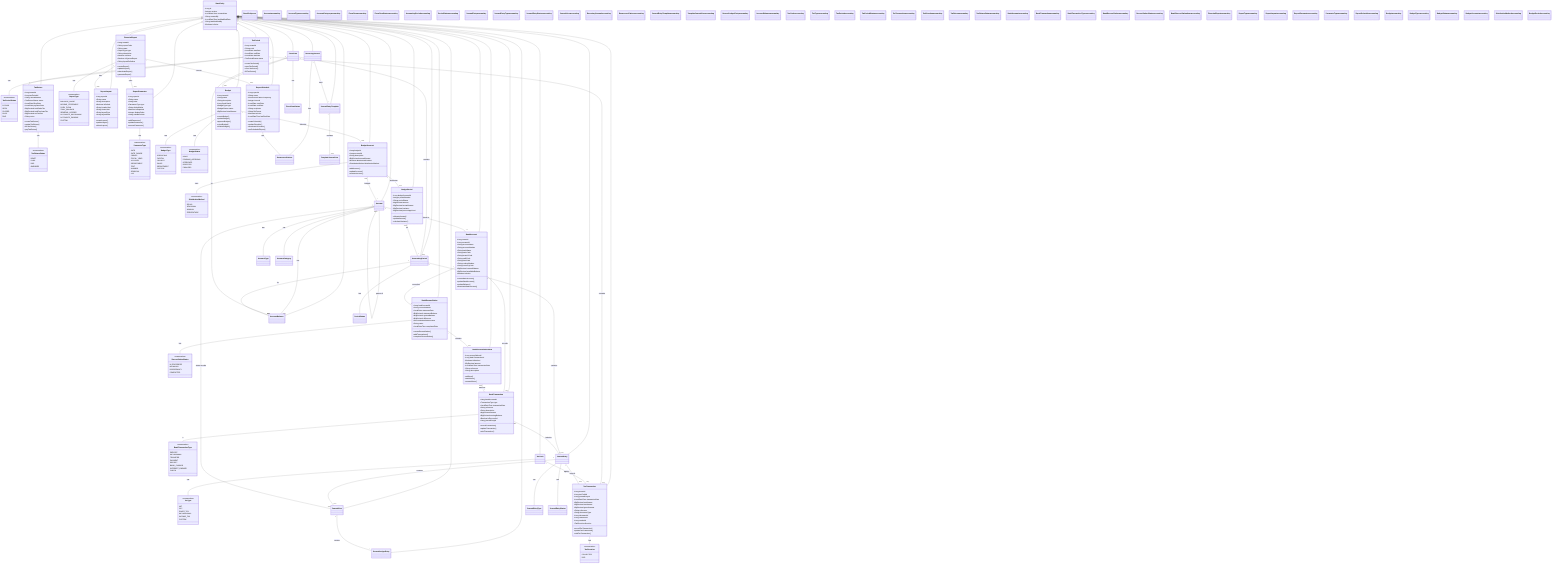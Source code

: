 classDiagram
    %% ======================
    %% Color Definitions
    %% ======================
    classDef core fill:#607D8B,stroke:#455A64,color:white
    classDef accounting fill:#2196F3,stroke:#1976D2,color:white
    
    %% ======================
    %% Parent Class
    %% ======================
    class BaseEntity {
        +Long id
        +Integer version
        +LocalDateTime createdDate
        +String createdBy
        +LocalDateTime lastModifiedDate
        +String lastModifiedBy
        +Boolean isActive
    }
    
    %% ======================
    %% Tax Management (continued)
    %% ======================
    class TaxType {
        <<enumeration>>
        VAT
        GST
        SALES_TAX
        WITHHOLDING
        INCOME_TAX
        CUSTOM
    }
    
    class TaxPeriod {
        +Long tenantId
        +String code
        +LocalDate startDate
        +LocalDate endDate
        +LocalDate dueDate
        +TaxPeriodStatus status
        +createTaxPeriod()
        +openTaxPeriod()
        +closeTaxPeriod()
        +fillTaxReturn()
    }
    
    class TaxPeriodStatus {
        <<enumeration>>
        FUTURE
        OPEN
        CLOSED
        FILED
        PAID
    }
    
    class TaxTransaction {
        +Long tenantId
        +Long taxCodeId
        +Long journalEntryId
        +LocalDateTime transactionDate
        +BigDecimal netAmount
        +BigDecimal taxAmount
        +BigDecimal grossAmount
        +String reference
        +String documentType
        +Long documentId
        +Long customerId
        +Long vendorId
        +TaxDirection direction
        +recordTaxTransaction()
        +updateTaxTransaction()
        +voidTaxTransaction()
    }
    
    class TaxDirection {
        <<enumeration>>
        COLLECTED
        PAID
    }
    
    class TaxReturn {
        +Long tenantId
        +Long taxPeriodId
        +String returnNumber
        +TaxReturnStatus status
        +LocalDate filingDate
        +LocalDate paymentDate
        +BigDecimal totalSalesTax
        +BigDecimal totalPurchaseTax
        +BigDecimal netTaxDue
        +String notes
        +createTaxReturn()
        +updateTaxReturn()
        +fileTaxReturn()
        +payTaxReturn()
    }
    
    class TaxReturnStatus {
        <<enumeration>>
        DRAFT
        FILED
        PAID
        AMENDED
    }
    
    %% ======================
    %% Bank Accounts
    %% ======================
    class BankAccount {
        +Long tenantId
        +Long accountId
        +String accountName
        +String accountNumber
        +String bankName
        +String bankCode
        +String branchCode
        +String swiftCode
        +String ibanCode
        +String routingNumber
        +String currencyCode
        +BigDecimal currentBalance
        +BigDecimal availableBalance
        +Boolean isActive
        +createBankAccount()
        +updateBankAccount()
        +updateBalance()
        +deactivateBankAccount()
    }
    
    class BankTransaction {
        +Long bankAccountId
        +TransactionType type
        +LocalDateTime transactionDate
        +String reference
        +String description
        +BigDecimal amount
        +BigDecimal runningBalance
        +Boolean isReconciled
        +Long journalEntryId
        +recordTransaction()
        +updateTransaction()
        +voidTransaction()
    }
    
    class BankTransactionType {
        <<enumeration>>
        DEPOSIT
        WITHDRAWAL
        TRANSFER
        PAYMENT
        RECEIPT
        BANK_CHARGE
        INTEREST_EARNED
        CHECK
    }
    
    class BankReconciliation {
        +Long bankAccountId
        +String reconciliationId
        +LocalDate statementDate
        +BigDecimal statementBalance
        +BigDecimal systemBalance
        +BigDecimal difference
        +ReconciliationStatus status
        +String notes
        +LocalDateTime completedDate
        +createReconciliation()
        +addTransactions()
        +completeReconciliation()
    }
    
    class ReconciliationStatus {
        <<enumeration>>
        IN_PROGRESS
        BALANCED
        DISCREPANCY
        COMPLETED
    }
    
    class BankReconciliationItem {
        +Long reconciliationId
        +Long bankTransactionId
        +Boolean isMatched
        +BigDecimal amount
        +LocalDateTime transactionDate
        +String reference
        +String description
        +addItem()
        +matchItem()
        +unmatchItem()
    }
    
    %% ======================
    %% Financial Reporting
    %% ======================
    class FinancialReport {
        +Long tenantId
        +String reportCode
        +String name
        +ReportType type
        +String description
        +Boolean isActive
        +Boolean isSystemReport
        +String layoutDefinition
        +createReport()
        +updateReport()
        +deactivateReport()
        +generateReport()
    }
    
    class ReportType {
        <<enumeration>>
        BALANCE_SHEET
        INCOME_STATEMENT
        CASH_FLOW
        TRIAL_BALANCE
        GENERAL_LEDGER
        ACCOUNTS_RECEIVABLE
        ACCOUNTS_PAYABLE
        CUSTOM
    }
    
    class ReportLayout {
        +Long reportId
        +String name
        +String description
        +Boolean isDefault
        +String headerHtml
        +String footerHtml
        +String layoutType
        +String layoutData
        +createLayout()
        +updateLayout()
        +deleteLayout()
    }
    
    class ReportParameter {
        +Long reportId
        +String name
        +String label
        +ParameterType type
        +String defaultValue
        +Boolean isRequired
        +Integer displayOrder
        +String validationRule
        +addParameter()
        +updateParameter()
        +removeParameter()
    }
    
    class ParameterType {
        <<enumeration>>
        DATE
        DATE_RANGE
        PERIOD
        FISCAL_YEAR
        ACCOUNT
        DEPARTMENT
        TEXT
        NUMBER
        BOOLEAN
        LIST
    }
    
    class ReportSchedule {
        +Long reportId
        +String name
        +RecurrencePattern frequency
        +Integer interval
        +LocalDate startDate
        +LocalDate endDate
        +String recipients
        +String fileFormat
        +Boolean isActive
        +LocalDateTime lastRunDate
        +createSchedule()
        +updateSchedule()
        +deactivateSchedule()
        +runScheduledReport()
    }
    
    %% ======================
    %% Budgeting
    %% ======================
    class Budget {
        +Long tenantId
        +String name
        +String description
        +Long fiscalYearId
        +BudgetType type
        +BudgetStatus status
        +BigDecimal totalAmount
        +createBudget()
        +updateBudget()
        +approveBudget()
        +rejectBudget()
        +finalizeBudget()
    }
    
    class BudgetType {
        <<enumeration>>
        OPERATING
        CAPITAL
        PROJECT
        SALES
        DEPARTMENT
        CUSTOM
    }
    
    class BudgetStatus {
        <<enumeration>>
        DRAFT
        PENDING_APPROVAL
        APPROVED
        REJECTED
        FINALIZED
    }
    
    class BudgetAccount {
        +Long budgetId
        +Long accountId
        +String description
        +BigDecimal annualAmount
        +Boolean distributionEnabled
        +DistributionMethod distributionMethod
        +addAccount()
        +updateAccount()
        +removeAccount()
    }
    
    class DistributionMethod {
        <<enumeration>>
        EQUAL
        SEASONAL
        MANUAL
        PERCENTAGE
    }
    
    class BudgetPeriod {
        +Long budgetAccountId
        +Integer periodNumber
        +String periodName
        +BigDecimal amount
        +BigDecimal actualAmount
        +BigDecimal variance
        +BigDecimal percentageUsed
        +allocateAmount()
        +updateAmount()
        +calculateVariance()
    }
    
    %% ======================
    %% Class Relationships
    %% ======================
    BaseEntity <|-- Account
    BaseEntity <|-- FiscalYear
    BaseEntity <|-- AccountingPeriod
    BaseEntity <|-- JournalEntry
    BaseEntity <|-- JournalLine
    BaseEntity <|-- RecurringJournal
    BaseEntity <|-- JournalEntryTemplate
    BaseEntity <|-- GeneralLedgerEntry
    BaseEntity <|-- AccountBalance
    BaseEntity <|-- TaxCode
    BaseEntity <|-- TaxPeriod
    BaseEntity <|-- TaxTransaction
    BaseEntity <|-- TaxReturn
    BaseEntity <|-- BankAccount
    BaseEntity <|-- BankTransaction
    BaseEntity <|-- BankReconciliation
    BaseEntity <|-- BankReconciliationItem
    BaseEntity <|-- FinancialReport
    BaseEntity <|-- ReportLayout
    BaseEntity <|-- ReportParameter
    BaseEntity <|-- ReportSchedule
    BaseEntity <|-- Budget
    BaseEntity <|-- BudgetAccount
    BaseEntity <|-- BudgetPeriod
    
    Account -- AccountType : has
    Account -- AccountCategory : has
    FiscalYear -- FiscalYearStatus : has
    AccountingPeriod -- PeriodStatus : has
    JournalEntry -- JournalEntryType : has
    JournalEntry -- JournalEntryStatus : has
    RecurringJournal -- RecurrencePattern : has
    TaxCode -- TaxType : has
    TaxPeriod -- TaxPeriodStatus : has
    TaxTransaction -- TaxDirection : has
    TaxReturn -- TaxReturnStatus : has
    BankTransaction -- BankTransactionType : is
    BankReconciliation -- ReconciliationStatus : has
    FinancialReport -- ReportType : has
    ReportParameter -- ParameterType : has
    ReportSchedule -- RecurrencePattern : has
    Budget -- BudgetType : has
    Budget -- BudgetStatus : has
    BudgetAccount -- DistributionMethod : uses
    
    Account "1" -- "many" Account : parent-of
    FiscalYear "1" -- "many" AccountingPeriod : contains
    
    JournalEntry "1" -- "many" JournalLine : contains
    JournalLine "many" -- "1" Account : debits-credits
    AccountingPeriod "1" -- "many" JournalEntry : contains
    
    RecurringJournal "1" -- "1" JournalEntryTemplate : uses
    JournalEntryTemplate "1" -- "many" TemplateJournalLine : contains
    
    JournalLine "1" -- "1" GeneralLedgerEntry : creates
    
    Account "1" -- "many" AccountBalance : has
    FiscalYear "1" -- "many" AccountBalance : for
    AccountingPeriod "1" -- "many" AccountBalance : for
    
    TaxPeriod "1" -- "many" TaxTransaction : contains
    TaxCode "1" -- "many" TaxTransaction : applies
    JournalEntry "1" -- "many" TaxTransaction : records
    
    TaxPeriod "1" -- "1" TaxReturn : generates
    
    Account "1" -- "0..1" BankAccount : linked-to
    BankAccount "1" -- "many" BankTransaction : records
    BankTransaction "many" -- "0..1" JournalEntry : linked-to
    
    BankAccount "1" -- "many" BankReconciliation : reconciles
    BankReconciliation "1" -- "many" BankReconciliationItem : contains
    BankReconciliationItem "many" -- "1" BankTransaction : matches
    
    FinancialReport "1" -- "many" ReportLayout : has
    FinancialReport "1" -- "many" ReportParameter : uses
    FinancialReport "1" -- "many" ReportSchedule : runs-on
    
    FiscalYear "1" -- "many" Budget : for
    Budget "1" -- "many" BudgetAccount : allocates
    BudgetAccount "1" -- "many" BudgetPeriod : distributes
    BudgetAccount "many" -- "1" Account : budgets
    BudgetPeriod "many" -- "1" AccountingPeriod : for
    
    %% Apply styling
    class BaseEntity core
    class Account accounting
    class AccountType accounting
    class AccountCategory accounting
    class FiscalYear accounting
    class FiscalYearStatus accounting
    class AccountingPeriod accounting
    class PeriodStatus accounting
    class JournalEntry accounting
    class JournalEntryType accounting
    class JournalEntryStatus accounting
    class JournalLine accounting
    class RecurringJournal accounting
    class RecurrencePattern accounting
    class JournalEntryTemplate accounting
    class TemplateJournalLine accounting
    class GeneralLedgerEntry accounting
    class AccountBalance accounting
    class TaxCode accounting
    class TaxType accounting
    class TaxPeriod accounting
    class TaxPeriodStatus accounting
    class TaxTransaction accounting
    class TaxDirection accounting
    class TaxReturn accounting
    class TaxReturnStatus accounting
    class BankAccount accounting
    class BankTransaction accounting
    class BankTransactionType accounting
    class BankReconciliation accounting
    class ReconciliationStatus accounting
    class BankReconciliationItem accounting
    class FinancialReport accounting
    class ReportType accounting
    class ReportLayout accounting
    class ReportParameter accounting
    class ParameterType accounting
    class ReportSchedule accounting
    class Budget accounting
    class BudgetType accounting
    class BudgetStatus accounting
    class BudgetAccount accounting
    class DistributionMethod accounting
    class BudgetPeriod accounting